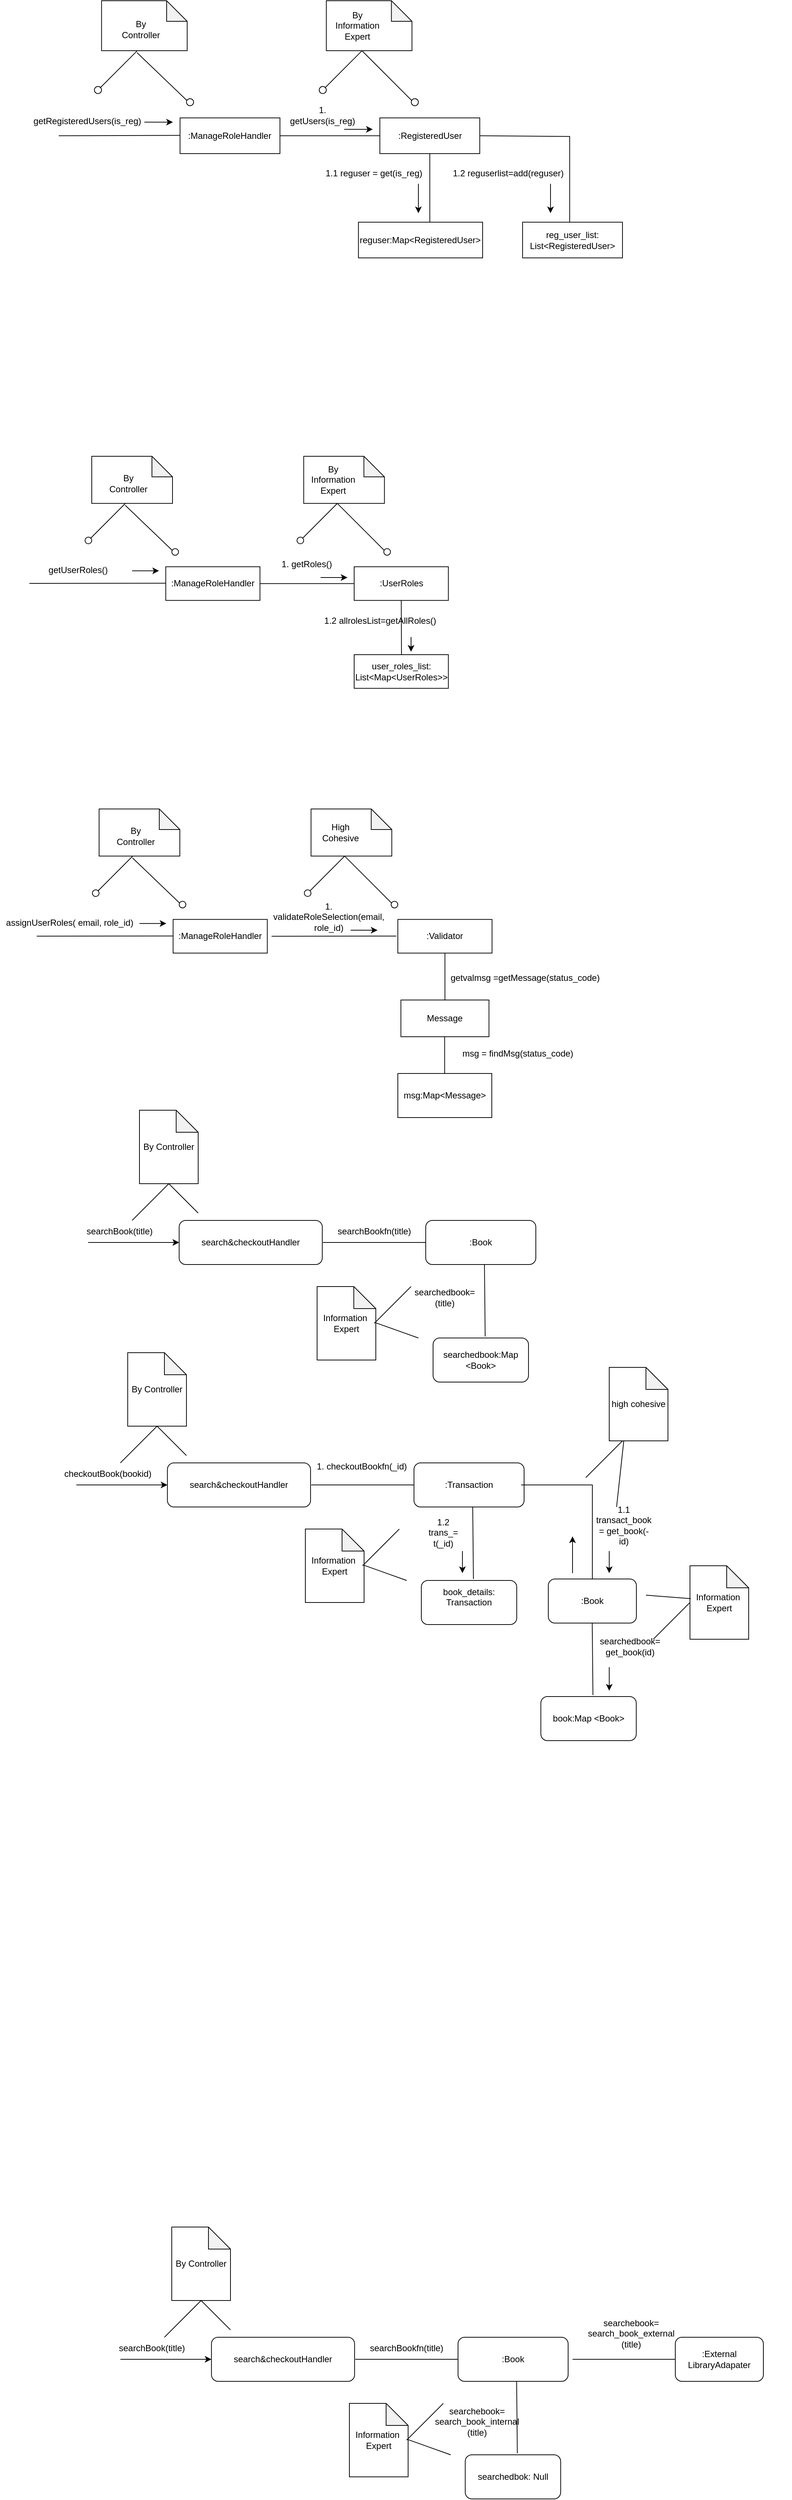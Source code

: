 <mxfile version="24.3.1" type="github">
  <diagram name="Page-1" id="S1XU-4v1I7LBTx95V1RZ">
    <mxGraphModel dx="1718" dy="584" grid="1" gridSize="10" guides="1" tooltips="1" connect="1" arrows="1" fold="1" page="1" pageScale="1" pageWidth="827" pageHeight="1169" math="0" shadow="0">
      <root>
        <mxCell id="0" />
        <mxCell id="1" parent="0" />
        <mxCell id="-aePadAj2sJIH-JEGw9g-31" value="" style="group" parent="1" vertex="1" connectable="0">
          <mxGeometry x="40" y="130" width="768.06" height="350" as="geometry" />
        </mxCell>
        <mxCell id="-aePadAj2sJIH-JEGw9g-1" value=":ManageRoleHandler" style="html=1;whiteSpace=wrap;" parent="-aePadAj2sJIH-JEGw9g-31" vertex="1">
          <mxGeometry x="165.279" y="159.444" width="136.112" height="48.611" as="geometry" />
        </mxCell>
        <mxCell id="-aePadAj2sJIH-JEGw9g-2" value="" style="endArrow=none;html=1;rounded=0;" parent="-aePadAj2sJIH-JEGw9g-31" edge="1">
          <mxGeometry width="50" height="50" relative="1" as="geometry">
            <mxPoint y="183.75" as="sourcePoint" />
            <mxPoint x="165.279" y="183.264" as="targetPoint" />
          </mxGeometry>
        </mxCell>
        <mxCell id="-aePadAj2sJIH-JEGw9g-3" value=":RegisteredUser" style="html=1;whiteSpace=wrap;" parent="-aePadAj2sJIH-JEGw9g-31" vertex="1">
          <mxGeometry x="437.503" y="159.444" width="136.112" height="48.611" as="geometry" />
        </mxCell>
        <mxCell id="-aePadAj2sJIH-JEGw9g-4" value="" style="shape=note;whiteSpace=wrap;html=1;backgroundOutline=1;darkOpacity=0.05;size=28;" parent="-aePadAj2sJIH-JEGw9g-31" vertex="1">
          <mxGeometry x="58.334" width="116.667" height="68.056" as="geometry" />
        </mxCell>
        <mxCell id="-aePadAj2sJIH-JEGw9g-5" value="By Controller" style="text;html=1;align=center;verticalAlign=middle;whiteSpace=wrap;rounded=0;" parent="-aePadAj2sJIH-JEGw9g-31" vertex="1">
          <mxGeometry x="77.778" y="19.444" width="68.056" height="38.889" as="geometry" />
        </mxCell>
        <mxCell id="-aePadAj2sJIH-JEGw9g-6" value="" style="endArrow=none;html=1;rounded=0;" parent="-aePadAj2sJIH-JEGw9g-31" source="-aePadAj2sJIH-JEGw9g-8" edge="1">
          <mxGeometry width="50" height="50" relative="1" as="geometry">
            <mxPoint x="58.334" y="116.667" as="sourcePoint" />
            <mxPoint x="106.945" y="68.056" as="targetPoint" />
          </mxGeometry>
        </mxCell>
        <mxCell id="-aePadAj2sJIH-JEGw9g-7" value="" style="endArrow=none;html=1;rounded=0;exitX=0.414;exitY=1.038;exitDx=0;exitDy=0;exitPerimeter=0;" parent="-aePadAj2sJIH-JEGw9g-31" source="-aePadAj2sJIH-JEGw9g-4" edge="1">
          <mxGeometry width="50" height="50" relative="1" as="geometry">
            <mxPoint x="136.112" y="136.111" as="sourcePoint" />
            <mxPoint x="175.001" y="136.111" as="targetPoint" />
          </mxGeometry>
        </mxCell>
        <mxCell id="-aePadAj2sJIH-JEGw9g-9" value="" style="endArrow=none;html=1;rounded=0;" parent="-aePadAj2sJIH-JEGw9g-31" target="-aePadAj2sJIH-JEGw9g-8" edge="1">
          <mxGeometry width="50" height="50" relative="1" as="geometry">
            <mxPoint x="58.334" y="116.667" as="sourcePoint" />
            <mxPoint x="106.945" y="68.056" as="targetPoint" />
          </mxGeometry>
        </mxCell>
        <mxCell id="-aePadAj2sJIH-JEGw9g-8" value="" style="ellipse;whiteSpace=wrap;html=1;aspect=fixed;" parent="-aePadAj2sJIH-JEGw9g-31" vertex="1">
          <mxGeometry x="48.611" y="116.667" width="9.722" height="9.722" as="geometry" />
        </mxCell>
        <mxCell id="-aePadAj2sJIH-JEGw9g-10" value="" style="ellipse;whiteSpace=wrap;html=1;aspect=fixed;" parent="-aePadAj2sJIH-JEGw9g-31" vertex="1">
          <mxGeometry x="174.029" y="133.194" width="9.722" height="9.722" as="geometry" />
        </mxCell>
        <mxCell id="-aePadAj2sJIH-JEGw9g-11" value="getRegisteredUsers(is_reg)" style="text;html=1;align=center;verticalAlign=middle;whiteSpace=wrap;rounded=0;" parent="-aePadAj2sJIH-JEGw9g-31" vertex="1">
          <mxGeometry x="9.722" y="149.722" width="58.334" height="29.167" as="geometry" />
        </mxCell>
        <mxCell id="-aePadAj2sJIH-JEGw9g-12" value="" style="endArrow=classic;html=1;rounded=0;" parent="-aePadAj2sJIH-JEGw9g-31" edge="1">
          <mxGeometry width="50" height="50" relative="1" as="geometry">
            <mxPoint x="116.667" y="165.278" as="sourcePoint" />
            <mxPoint x="155.556" y="165.278" as="targetPoint" />
          </mxGeometry>
        </mxCell>
        <mxCell id="-aePadAj2sJIH-JEGw9g-13" value="" style="endArrow=none;html=1;rounded=0;" parent="-aePadAj2sJIH-JEGw9g-31" edge="1">
          <mxGeometry width="50" height="50" relative="1" as="geometry">
            <mxPoint x="301.391" y="183.75" as="sourcePoint" />
            <mxPoint x="437.503" y="183.75" as="targetPoint" />
          </mxGeometry>
        </mxCell>
        <mxCell id="-aePadAj2sJIH-JEGw9g-14" value="1. getUsers(is_reg)" style="text;html=1;align=center;verticalAlign=middle;whiteSpace=wrap;rounded=0;" parent="-aePadAj2sJIH-JEGw9g-31" vertex="1">
          <mxGeometry x="311.113" y="142.917" width="97.223" height="26.25" as="geometry" />
        </mxCell>
        <mxCell id="-aePadAj2sJIH-JEGw9g-15" value="" style="endArrow=none;html=1;rounded=0;entryX=0.5;entryY=1;entryDx=0;entryDy=0;" parent="-aePadAj2sJIH-JEGw9g-31" target="-aePadAj2sJIH-JEGw9g-3" edge="1">
          <mxGeometry width="50" height="50" relative="1" as="geometry">
            <mxPoint x="505.558" y="301.389" as="sourcePoint" />
            <mxPoint x="505.558" y="213.889" as="targetPoint" />
          </mxGeometry>
        </mxCell>
        <mxCell id="-aePadAj2sJIH-JEGw9g-16" value="1.1 reguser = get(is_reg)" style="text;html=1;align=center;verticalAlign=middle;whiteSpace=wrap;rounded=0;" parent="-aePadAj2sJIH-JEGw9g-31" vertex="1">
          <mxGeometry x="347.003" y="219.996" width="165.279" height="29.167" as="geometry" />
        </mxCell>
        <mxCell id="-aePadAj2sJIH-JEGw9g-17" value="" style="shape=note;whiteSpace=wrap;html=1;backgroundOutline=1;darkOpacity=0.05;size=28;" parent="-aePadAj2sJIH-JEGw9g-31" vertex="1">
          <mxGeometry x="364.585" width="116.667" height="68.056" as="geometry" />
        </mxCell>
        <mxCell id="-aePadAj2sJIH-JEGw9g-18" value="" style="endArrow=none;html=1;rounded=0;" parent="-aePadAj2sJIH-JEGw9g-31" source="-aePadAj2sJIH-JEGw9g-20" edge="1">
          <mxGeometry width="50" height="50" relative="1" as="geometry">
            <mxPoint x="364.585" y="116.667" as="sourcePoint" />
            <mxPoint x="413.197" y="68.056" as="targetPoint" />
          </mxGeometry>
        </mxCell>
        <mxCell id="-aePadAj2sJIH-JEGw9g-19" value="" style="endArrow=none;html=1;rounded=0;exitX=0.421;exitY=1.008;exitDx=0;exitDy=0;exitPerimeter=0;" parent="-aePadAj2sJIH-JEGw9g-31" source="-aePadAj2sJIH-JEGw9g-17" edge="1">
          <mxGeometry width="50" height="50" relative="1" as="geometry">
            <mxPoint x="442.364" y="136.111" as="sourcePoint" />
            <mxPoint x="481.253" y="136.111" as="targetPoint" />
          </mxGeometry>
        </mxCell>
        <mxCell id="-aePadAj2sJIH-JEGw9g-20" value="" style="ellipse;whiteSpace=wrap;html=1;aspect=fixed;" parent="-aePadAj2sJIH-JEGw9g-31" vertex="1">
          <mxGeometry x="354.863" y="116.667" width="9.722" height="9.722" as="geometry" />
        </mxCell>
        <mxCell id="-aePadAj2sJIH-JEGw9g-21" value="" style="ellipse;whiteSpace=wrap;html=1;aspect=fixed;" parent="-aePadAj2sJIH-JEGw9g-31" vertex="1">
          <mxGeometry x="480.281" y="133.194" width="9.722" height="9.722" as="geometry" />
        </mxCell>
        <mxCell id="-aePadAj2sJIH-JEGw9g-22" value="By Information&lt;div&gt;Expert&lt;/div&gt;" style="text;html=1;align=center;verticalAlign=middle;whiteSpace=wrap;rounded=0;" parent="-aePadAj2sJIH-JEGw9g-31" vertex="1">
          <mxGeometry x="373.335" y="14.583" width="68.056" height="38.889" as="geometry" />
        </mxCell>
        <mxCell id="-aePadAj2sJIH-JEGw9g-23" value="reguser:Map&amp;lt;RegisteredUser&amp;gt;" style="html=1;whiteSpace=wrap;" parent="-aePadAj2sJIH-JEGw9g-31" vertex="1">
          <mxGeometry x="408.336" y="301.389" width="169.168" height="48.611" as="geometry" />
        </mxCell>
        <mxCell id="-aePadAj2sJIH-JEGw9g-25" value="" style="endArrow=classic;html=1;rounded=0;" parent="-aePadAj2sJIH-JEGw9g-31" edge="1">
          <mxGeometry width="50" height="50" relative="1" as="geometry">
            <mxPoint x="388.891" y="175" as="sourcePoint" />
            <mxPoint x="427.78" y="175" as="targetPoint" />
          </mxGeometry>
        </mxCell>
        <mxCell id="-aePadAj2sJIH-JEGw9g-28" value="" style="endArrow=none;html=1;rounded=0;entryX=1;entryY=0.5;entryDx=0;entryDy=0;" parent="-aePadAj2sJIH-JEGw9g-31" target="-aePadAj2sJIH-JEGw9g-3" edge="1">
          <mxGeometry width="50" height="50" relative="1" as="geometry">
            <mxPoint x="696.115" y="301.389" as="sourcePoint" />
            <mxPoint x="696.115" y="208.056" as="targetPoint" />
            <Array as="points">
              <mxPoint x="696.115" y="184.722" />
            </Array>
          </mxGeometry>
        </mxCell>
        <mxCell id="-aePadAj2sJIH-JEGw9g-29" value="reg_user_list: List&amp;lt;RegisteredUser&amp;gt;" style="html=1;whiteSpace=wrap;" parent="-aePadAj2sJIH-JEGw9g-31" vertex="1">
          <mxGeometry x="631.948" y="301.389" width="136.112" height="48.611" as="geometry" />
        </mxCell>
        <mxCell id="-aePadAj2sJIH-JEGw9g-30" value="1.2 reguserlist=add(reguser)" style="text;html=1;align=center;verticalAlign=middle;whiteSpace=wrap;rounded=0;" parent="-aePadAj2sJIH-JEGw9g-31" vertex="1">
          <mxGeometry x="529.995" y="219.996" width="165.279" height="29.167" as="geometry" />
        </mxCell>
        <mxCell id="-aePadAj2sJIH-JEGw9g-33" value="" style="endArrow=classic;html=1;rounded=0;" parent="-aePadAj2sJIH-JEGw9g-31" edge="1">
          <mxGeometry width="50" height="50" relative="1" as="geometry">
            <mxPoint x="670" y="249.16" as="sourcePoint" />
            <mxPoint x="670" y="289.16" as="targetPoint" />
          </mxGeometry>
        </mxCell>
        <mxCell id="-aePadAj2sJIH-JEGw9g-34" value="" style="endArrow=classic;html=1;rounded=0;" parent="-aePadAj2sJIH-JEGw9g-31" edge="1">
          <mxGeometry width="50" height="50" relative="1" as="geometry">
            <mxPoint x="490" y="249.16" as="sourcePoint" />
            <mxPoint x="490" y="289.16" as="targetPoint" />
          </mxGeometry>
        </mxCell>
        <mxCell id="fIvYG_3jWhWfDDmJpI7t-1" value="" style="group" vertex="1" connectable="0" parent="1">
          <mxGeometry x="30" y="750" width="724.17" height="330" as="geometry" />
        </mxCell>
        <mxCell id="fIvYG_3jWhWfDDmJpI7t-3" value="" style="endArrow=none;html=1;rounded=0;" edge="1" parent="fIvYG_3jWhWfDDmJpI7t-1">
          <mxGeometry width="50" height="50" relative="1" as="geometry">
            <mxPoint x="-30" y="173" as="sourcePoint" />
            <mxPoint x="155.834" y="172.792" as="targetPoint" />
          </mxGeometry>
        </mxCell>
        <mxCell id="fIvYG_3jWhWfDDmJpI7t-44" value="" style="group" vertex="1" connectable="0" parent="fIvYG_3jWhWfDDmJpI7t-1">
          <mxGeometry x="9.167" width="531.673" height="315.83" as="geometry" />
        </mxCell>
        <mxCell id="fIvYG_3jWhWfDDmJpI7t-2" value=":ManageRoleHandler" style="html=1;whiteSpace=wrap;" vertex="1" parent="fIvYG_3jWhWfDDmJpI7t-44">
          <mxGeometry x="146.667" y="150.333" width="128.334" height="45.833" as="geometry" />
        </mxCell>
        <mxCell id="fIvYG_3jWhWfDDmJpI7t-4" value=":UserRoles" style="html=1;whiteSpace=wrap;" vertex="1" parent="fIvYG_3jWhWfDDmJpI7t-44">
          <mxGeometry x="403.335" y="150.333" width="128.334" height="45.833" as="geometry" />
        </mxCell>
        <mxCell id="fIvYG_3jWhWfDDmJpI7t-5" value="" style="shape=note;whiteSpace=wrap;html=1;backgroundOutline=1;darkOpacity=0.05;size=28;" vertex="1" parent="fIvYG_3jWhWfDDmJpI7t-44">
          <mxGeometry x="45.834" width="110.001" height="64.167" as="geometry" />
        </mxCell>
        <mxCell id="fIvYG_3jWhWfDDmJpI7t-6" value="By Controller" style="text;html=1;align=center;verticalAlign=middle;whiteSpace=wrap;rounded=0;" vertex="1" parent="fIvYG_3jWhWfDDmJpI7t-44">
          <mxGeometry x="64.167" y="18.333" width="64.167" height="36.667" as="geometry" />
        </mxCell>
        <mxCell id="fIvYG_3jWhWfDDmJpI7t-7" value="" style="endArrow=none;html=1;rounded=0;" edge="1" parent="fIvYG_3jWhWfDDmJpI7t-44" source="fIvYG_3jWhWfDDmJpI7t-10">
          <mxGeometry width="50" height="50" relative="1" as="geometry">
            <mxPoint x="45.834" y="110" as="sourcePoint" />
            <mxPoint x="91.667" y="64.167" as="targetPoint" />
          </mxGeometry>
        </mxCell>
        <mxCell id="fIvYG_3jWhWfDDmJpI7t-8" value="" style="endArrow=none;html=1;rounded=0;exitX=0.414;exitY=1.038;exitDx=0;exitDy=0;exitPerimeter=0;" edge="1" parent="fIvYG_3jWhWfDDmJpI7t-44" source="fIvYG_3jWhWfDDmJpI7t-5">
          <mxGeometry width="50" height="50" relative="1" as="geometry">
            <mxPoint x="119.167" y="128.333" as="sourcePoint" />
            <mxPoint x="155.834" y="128.333" as="targetPoint" />
          </mxGeometry>
        </mxCell>
        <mxCell id="fIvYG_3jWhWfDDmJpI7t-9" value="" style="endArrow=none;html=1;rounded=0;" edge="1" parent="fIvYG_3jWhWfDDmJpI7t-44" target="fIvYG_3jWhWfDDmJpI7t-10">
          <mxGeometry width="50" height="50" relative="1" as="geometry">
            <mxPoint x="45.834" y="110" as="sourcePoint" />
            <mxPoint x="91.667" y="64.167" as="targetPoint" />
          </mxGeometry>
        </mxCell>
        <mxCell id="fIvYG_3jWhWfDDmJpI7t-10" value="" style="ellipse;whiteSpace=wrap;html=1;aspect=fixed;" vertex="1" parent="fIvYG_3jWhWfDDmJpI7t-44">
          <mxGeometry x="36.667" y="110" width="9.167" height="9.167" as="geometry" />
        </mxCell>
        <mxCell id="fIvYG_3jWhWfDDmJpI7t-11" value="" style="ellipse;whiteSpace=wrap;html=1;aspect=fixed;" vertex="1" parent="fIvYG_3jWhWfDDmJpI7t-44">
          <mxGeometry x="154.917" y="125.583" width="9.167" height="9.167" as="geometry" />
        </mxCell>
        <mxCell id="fIvYG_3jWhWfDDmJpI7t-12" value="getUserRoles()" style="text;html=1;align=center;verticalAlign=middle;whiteSpace=wrap;rounded=0;" vertex="1" parent="fIvYG_3jWhWfDDmJpI7t-44">
          <mxGeometry y="141.167" width="55.0" height="27.5" as="geometry" />
        </mxCell>
        <mxCell id="fIvYG_3jWhWfDDmJpI7t-13" value="" style="endArrow=classic;html=1;rounded=0;" edge="1" parent="fIvYG_3jWhWfDDmJpI7t-44">
          <mxGeometry width="50" height="50" relative="1" as="geometry">
            <mxPoint x="100.834" y="155.833" as="sourcePoint" />
            <mxPoint x="137.501" y="155.833" as="targetPoint" />
          </mxGeometry>
        </mxCell>
        <mxCell id="fIvYG_3jWhWfDDmJpI7t-14" value="" style="endArrow=none;html=1;rounded=0;" edge="1" parent="fIvYG_3jWhWfDDmJpI7t-44">
          <mxGeometry width="50" height="50" relative="1" as="geometry">
            <mxPoint x="275.001" y="173.25" as="sourcePoint" />
            <mxPoint x="403.335" y="173.25" as="targetPoint" />
          </mxGeometry>
        </mxCell>
        <mxCell id="fIvYG_3jWhWfDDmJpI7t-15" value="1. getRoles()" style="text;html=1;align=center;verticalAlign=middle;whiteSpace=wrap;rounded=0;" vertex="1" parent="fIvYG_3jWhWfDDmJpI7t-44">
          <mxGeometry x="293.168" y="134.75" width="91.667" height="24.75" as="geometry" />
        </mxCell>
        <mxCell id="fIvYG_3jWhWfDDmJpI7t-18" value="" style="shape=note;whiteSpace=wrap;html=1;backgroundOutline=1;darkOpacity=0.05;size=28;" vertex="1" parent="fIvYG_3jWhWfDDmJpI7t-44">
          <mxGeometry x="334.585" width="110.001" height="64.167" as="geometry" />
        </mxCell>
        <mxCell id="fIvYG_3jWhWfDDmJpI7t-19" value="" style="endArrow=none;html=1;rounded=0;" edge="1" parent="fIvYG_3jWhWfDDmJpI7t-44" source="fIvYG_3jWhWfDDmJpI7t-21">
          <mxGeometry width="50" height="50" relative="1" as="geometry">
            <mxPoint x="334.585" y="110" as="sourcePoint" />
            <mxPoint x="380.418" y="64.167" as="targetPoint" />
          </mxGeometry>
        </mxCell>
        <mxCell id="fIvYG_3jWhWfDDmJpI7t-20" value="" style="endArrow=none;html=1;rounded=0;exitX=0.421;exitY=1.008;exitDx=0;exitDy=0;exitPerimeter=0;" edge="1" parent="fIvYG_3jWhWfDDmJpI7t-44" source="fIvYG_3jWhWfDDmJpI7t-18">
          <mxGeometry width="50" height="50" relative="1" as="geometry">
            <mxPoint x="407.919" y="128.333" as="sourcePoint" />
            <mxPoint x="444.585" y="128.333" as="targetPoint" />
          </mxGeometry>
        </mxCell>
        <mxCell id="fIvYG_3jWhWfDDmJpI7t-21" value="" style="ellipse;whiteSpace=wrap;html=1;aspect=fixed;" vertex="1" parent="fIvYG_3jWhWfDDmJpI7t-44">
          <mxGeometry x="325.418" y="110" width="9.167" height="9.167" as="geometry" />
        </mxCell>
        <mxCell id="fIvYG_3jWhWfDDmJpI7t-22" value="" style="ellipse;whiteSpace=wrap;html=1;aspect=fixed;" vertex="1" parent="fIvYG_3jWhWfDDmJpI7t-44">
          <mxGeometry x="443.669" y="125.583" width="9.167" height="9.167" as="geometry" />
        </mxCell>
        <mxCell id="fIvYG_3jWhWfDDmJpI7t-23" value="By Information&lt;div&gt;Expert&lt;/div&gt;" style="text;html=1;align=center;verticalAlign=middle;whiteSpace=wrap;rounded=0;" vertex="1" parent="fIvYG_3jWhWfDDmJpI7t-44">
          <mxGeometry x="342.835" y="13.75" width="64.167" height="36.667" as="geometry" />
        </mxCell>
        <mxCell id="fIvYG_3jWhWfDDmJpI7t-25" value="" style="endArrow=classic;html=1;rounded=0;" edge="1" parent="fIvYG_3jWhWfDDmJpI7t-44">
          <mxGeometry width="50" height="50" relative="1" as="geometry">
            <mxPoint x="357.502" y="165" as="sourcePoint" />
            <mxPoint x="394.168" y="165" as="targetPoint" />
          </mxGeometry>
        </mxCell>
        <mxCell id="fIvYG_3jWhWfDDmJpI7t-27" value="user_roles_list: List&amp;lt;Map&amp;lt;UserRoles&amp;gt;&amp;gt;" style="html=1;whiteSpace=wrap;" vertex="1" parent="fIvYG_3jWhWfDDmJpI7t-44">
          <mxGeometry x="403.339" y="269.997" width="128.334" height="45.833" as="geometry" />
        </mxCell>
        <mxCell id="fIvYG_3jWhWfDDmJpI7t-28" value="1.2 allrolesList=getAllRoles()" style="text;html=1;align=center;verticalAlign=middle;whiteSpace=wrap;rounded=0;" vertex="1" parent="fIvYG_3jWhWfDDmJpI7t-44">
          <mxGeometry x="360.833" y="210.004" width="155.834" height="27.5" as="geometry" />
        </mxCell>
        <mxCell id="fIvYG_3jWhWfDDmJpI7t-39" value="" style="endArrow=none;html=1;rounded=0;entryX=0.5;entryY=1;entryDx=0;entryDy=0;" edge="1" parent="fIvYG_3jWhWfDDmJpI7t-44" target="fIvYG_3jWhWfDDmJpI7t-4">
          <mxGeometry width="50" height="50" relative="1" as="geometry">
            <mxPoint x="467.833" y="270" as="sourcePoint" />
            <mxPoint x="470.833" y="200" as="targetPoint" />
          </mxGeometry>
        </mxCell>
        <mxCell id="fIvYG_3jWhWfDDmJpI7t-40" value="" style="endArrow=classic;html=1;rounded=0;" edge="1" parent="fIvYG_3jWhWfDDmJpI7t-44">
          <mxGeometry width="50" height="50" relative="1" as="geometry">
            <mxPoint x="480.833" y="246" as="sourcePoint" />
            <mxPoint x="480.833" y="266" as="targetPoint" />
          </mxGeometry>
        </mxCell>
        <mxCell id="fIvYG_3jWhWfDDmJpI7t-45" value=":ManageRoleHandler" style="html=1;whiteSpace=wrap;" vertex="1" parent="1">
          <mxGeometry x="195.834" y="1380.333" width="128.334" height="45.833" as="geometry" />
        </mxCell>
        <mxCell id="fIvYG_3jWhWfDDmJpI7t-46" value=":Validator" style="html=1;whiteSpace=wrap;" vertex="1" parent="1">
          <mxGeometry x="502.002" y="1380.333" width="128.334" height="45.833" as="geometry" />
        </mxCell>
        <mxCell id="fIvYG_3jWhWfDDmJpI7t-47" value="" style="shape=note;whiteSpace=wrap;html=1;backgroundOutline=1;darkOpacity=0.05;size=28;" vertex="1" parent="1">
          <mxGeometry x="95.0" y="1230" width="110.001" height="64.167" as="geometry" />
        </mxCell>
        <mxCell id="fIvYG_3jWhWfDDmJpI7t-48" value="By Controller" style="text;html=1;align=center;verticalAlign=middle;whiteSpace=wrap;rounded=0;" vertex="1" parent="1">
          <mxGeometry x="113.334" y="1248.333" width="64.167" height="36.667" as="geometry" />
        </mxCell>
        <mxCell id="fIvYG_3jWhWfDDmJpI7t-49" value="" style="endArrow=none;html=1;rounded=0;" edge="1" parent="1" source="fIvYG_3jWhWfDDmJpI7t-52">
          <mxGeometry width="50" height="50" relative="1" as="geometry">
            <mxPoint x="95.0" y="1340" as="sourcePoint" />
            <mxPoint x="140.834" y="1294.167" as="targetPoint" />
          </mxGeometry>
        </mxCell>
        <mxCell id="fIvYG_3jWhWfDDmJpI7t-50" value="" style="endArrow=none;html=1;rounded=0;exitX=0.414;exitY=1.038;exitDx=0;exitDy=0;exitPerimeter=0;" edge="1" parent="1" source="fIvYG_3jWhWfDDmJpI7t-47">
          <mxGeometry width="50" height="50" relative="1" as="geometry">
            <mxPoint x="168.334" y="1358.333" as="sourcePoint" />
            <mxPoint x="205.001" y="1358.333" as="targetPoint" />
          </mxGeometry>
        </mxCell>
        <mxCell id="fIvYG_3jWhWfDDmJpI7t-51" value="" style="endArrow=none;html=1;rounded=0;" edge="1" parent="1" target="fIvYG_3jWhWfDDmJpI7t-52">
          <mxGeometry width="50" height="50" relative="1" as="geometry">
            <mxPoint x="95.0" y="1340" as="sourcePoint" />
            <mxPoint x="140.834" y="1294.167" as="targetPoint" />
          </mxGeometry>
        </mxCell>
        <mxCell id="fIvYG_3jWhWfDDmJpI7t-52" value="" style="ellipse;whiteSpace=wrap;html=1;aspect=fixed;" vertex="1" parent="1">
          <mxGeometry x="85.834" y="1340" width="9.167" height="9.167" as="geometry" />
        </mxCell>
        <mxCell id="fIvYG_3jWhWfDDmJpI7t-53" value="" style="ellipse;whiteSpace=wrap;html=1;aspect=fixed;" vertex="1" parent="1">
          <mxGeometry x="204.084" y="1355.583" width="9.167" height="9.167" as="geometry" />
        </mxCell>
        <mxCell id="fIvYG_3jWhWfDDmJpI7t-54" value="assignUserRoles( email, role_id)" style="text;html=1;align=center;verticalAlign=middle;whiteSpace=wrap;rounded=0;" vertex="1" parent="1">
          <mxGeometry x="-40" y="1371.17" width="190" height="27.5" as="geometry" />
        </mxCell>
        <mxCell id="fIvYG_3jWhWfDDmJpI7t-55" value="" style="endArrow=classic;html=1;rounded=0;" edge="1" parent="1">
          <mxGeometry width="50" height="50" relative="1" as="geometry">
            <mxPoint x="150.001" y="1385.833" as="sourcePoint" />
            <mxPoint x="186.667" y="1385.833" as="targetPoint" />
          </mxGeometry>
        </mxCell>
        <mxCell id="fIvYG_3jWhWfDDmJpI7t-56" value="" style="endArrow=none;html=1;rounded=0;" edge="1" parent="1">
          <mxGeometry width="50" height="50" relative="1" as="geometry">
            <mxPoint x="329.998" y="1403.25" as="sourcePoint" />
            <mxPoint x="500" y="1403" as="targetPoint" />
          </mxGeometry>
        </mxCell>
        <mxCell id="fIvYG_3jWhWfDDmJpI7t-57" value="1. validateRoleSelection(email, role_id&lt;span style=&quot;background-color: initial;&quot;&gt;)&lt;/span&gt;" style="text;html=1;align=center;verticalAlign=middle;whiteSpace=wrap;rounded=0;" vertex="1" parent="1">
          <mxGeometry x="362.335" y="1364.75" width="91.667" height="24.75" as="geometry" />
        </mxCell>
        <mxCell id="fIvYG_3jWhWfDDmJpI7t-58" value="" style="shape=note;whiteSpace=wrap;html=1;backgroundOutline=1;darkOpacity=0.05;size=28;" vertex="1" parent="1">
          <mxGeometry x="383.752" y="1230" width="110.001" height="64.167" as="geometry" />
        </mxCell>
        <mxCell id="fIvYG_3jWhWfDDmJpI7t-59" value="" style="endArrow=none;html=1;rounded=0;" edge="1" parent="1" source="fIvYG_3jWhWfDDmJpI7t-61">
          <mxGeometry width="50" height="50" relative="1" as="geometry">
            <mxPoint x="383.752" y="1340" as="sourcePoint" />
            <mxPoint x="429.585" y="1294.167" as="targetPoint" />
          </mxGeometry>
        </mxCell>
        <mxCell id="fIvYG_3jWhWfDDmJpI7t-60" value="" style="endArrow=none;html=1;rounded=0;exitX=0.421;exitY=1.008;exitDx=0;exitDy=0;exitPerimeter=0;" edge="1" parent="1" source="fIvYG_3jWhWfDDmJpI7t-58">
          <mxGeometry width="50" height="50" relative="1" as="geometry">
            <mxPoint x="457.085" y="1358.333" as="sourcePoint" />
            <mxPoint x="493.752" y="1358.333" as="targetPoint" />
          </mxGeometry>
        </mxCell>
        <mxCell id="fIvYG_3jWhWfDDmJpI7t-61" value="" style="ellipse;whiteSpace=wrap;html=1;aspect=fixed;" vertex="1" parent="1">
          <mxGeometry x="374.585" y="1340" width="9.167" height="9.167" as="geometry" />
        </mxCell>
        <mxCell id="fIvYG_3jWhWfDDmJpI7t-62" value="" style="ellipse;whiteSpace=wrap;html=1;aspect=fixed;" vertex="1" parent="1">
          <mxGeometry x="492.835" y="1355.583" width="9.167" height="9.167" as="geometry" />
        </mxCell>
        <mxCell id="fIvYG_3jWhWfDDmJpI7t-63" value="High Cohesive" style="text;html=1;align=center;verticalAlign=middle;whiteSpace=wrap;rounded=0;" vertex="1" parent="1">
          <mxGeometry x="392.002" y="1243.75" width="64.167" height="36.667" as="geometry" />
        </mxCell>
        <mxCell id="fIvYG_3jWhWfDDmJpI7t-64" value="" style="endArrow=classic;html=1;rounded=0;" edge="1" parent="1">
          <mxGeometry width="50" height="50" relative="1" as="geometry">
            <mxPoint x="437.668" y="1395" as="sourcePoint" />
            <mxPoint x="474.335" y="1395" as="targetPoint" />
          </mxGeometry>
        </mxCell>
        <mxCell id="fIvYG_3jWhWfDDmJpI7t-69" value="" style="endArrow=none;html=1;rounded=0;" edge="1" parent="1">
          <mxGeometry width="50" height="50" relative="1" as="geometry">
            <mxPoint x="10" y="1403.07" as="sourcePoint" />
            <mxPoint x="195.834" y="1402.862" as="targetPoint" />
          </mxGeometry>
        </mxCell>
        <mxCell id="fIvYG_3jWhWfDDmJpI7t-90" value="" style="group" vertex="1" connectable="0" parent="1">
          <mxGeometry x="76" y="1640" width="614" height="370" as="geometry" />
        </mxCell>
        <mxCell id="fIvYG_3jWhWfDDmJpI7t-73" value="search&amp;amp;checkoutHandler" style="rounded=1;whiteSpace=wrap;html=1;" vertex="1" parent="fIvYG_3jWhWfDDmJpI7t-90">
          <mxGeometry x="128.08" y="150" width="195" height="60" as="geometry" />
        </mxCell>
        <mxCell id="fIvYG_3jWhWfDDmJpI7t-74" value="" style="endArrow=classic;html=1;rounded=0;entryX=0;entryY=0.5;entryDx=0;entryDy=0;" edge="1" parent="fIvYG_3jWhWfDDmJpI7t-90" target="fIvYG_3jWhWfDDmJpI7t-73">
          <mxGeometry width="50" height="50" relative="1" as="geometry">
            <mxPoint x="4" y="180" as="sourcePoint" />
            <mxPoint x="54" y="150" as="targetPoint" />
          </mxGeometry>
        </mxCell>
        <mxCell id="fIvYG_3jWhWfDDmJpI7t-75" value="searchBook(title)" style="text;html=1;align=center;verticalAlign=middle;whiteSpace=wrap;rounded=0;" vertex="1" parent="fIvYG_3jWhWfDDmJpI7t-90">
          <mxGeometry y="150" width="94" height="30" as="geometry" />
        </mxCell>
        <mxCell id="fIvYG_3jWhWfDDmJpI7t-76" value="By Controller" style="shape=note;whiteSpace=wrap;html=1;backgroundOutline=1;darkOpacity=0.05;" vertex="1" parent="fIvYG_3jWhWfDDmJpI7t-90">
          <mxGeometry x="74" width="80" height="100" as="geometry" />
        </mxCell>
        <mxCell id="fIvYG_3jWhWfDDmJpI7t-78" value="" style="endArrow=none;html=1;rounded=0;" edge="1" parent="fIvYG_3jWhWfDDmJpI7t-90">
          <mxGeometry width="50" height="50" relative="1" as="geometry">
            <mxPoint x="324" y="180" as="sourcePoint" />
            <mxPoint x="464" y="180" as="targetPoint" />
          </mxGeometry>
        </mxCell>
        <mxCell id="fIvYG_3jWhWfDDmJpI7t-79" value="searchBookfn(title)" style="text;html=1;align=center;verticalAlign=middle;whiteSpace=wrap;rounded=0;" vertex="1" parent="fIvYG_3jWhWfDDmJpI7t-90">
          <mxGeometry x="364" y="150" width="60" height="30" as="geometry" />
        </mxCell>
        <mxCell id="fIvYG_3jWhWfDDmJpI7t-80" value="" style="endArrow=none;html=1;rounded=0;" edge="1" parent="fIvYG_3jWhWfDDmJpI7t-90">
          <mxGeometry width="50" height="50" relative="1" as="geometry">
            <mxPoint x="64" y="150" as="sourcePoint" />
            <mxPoint x="114" y="100" as="targetPoint" />
          </mxGeometry>
        </mxCell>
        <mxCell id="fIvYG_3jWhWfDDmJpI7t-81" value="" style="endArrow=none;html=1;rounded=0;" edge="1" parent="fIvYG_3jWhWfDDmJpI7t-90">
          <mxGeometry width="50" height="50" relative="1" as="geometry">
            <mxPoint x="114" y="100" as="sourcePoint" />
            <mxPoint x="154" y="140" as="targetPoint" />
          </mxGeometry>
        </mxCell>
        <mxCell id="fIvYG_3jWhWfDDmJpI7t-82" value=":Book" style="rounded=1;whiteSpace=wrap;html=1;" vertex="1" parent="fIvYG_3jWhWfDDmJpI7t-90">
          <mxGeometry x="464" y="150" width="150" height="60" as="geometry" />
        </mxCell>
        <mxCell id="fIvYG_3jWhWfDDmJpI7t-87" value="Information&amp;nbsp;&lt;div&gt;Expert&lt;/div&gt;" style="shape=note;whiteSpace=wrap;html=1;backgroundOutline=1;darkOpacity=0.05;" vertex="1" parent="fIvYG_3jWhWfDDmJpI7t-90">
          <mxGeometry x="316" y="240" width="80" height="100" as="geometry" />
        </mxCell>
        <mxCell id="fIvYG_3jWhWfDDmJpI7t-88" value="" style="endArrow=none;html=1;rounded=0;" edge="1" parent="fIvYG_3jWhWfDDmJpI7t-90">
          <mxGeometry width="50" height="50" relative="1" as="geometry">
            <mxPoint x="394" y="290" as="sourcePoint" />
            <mxPoint x="444" y="240" as="targetPoint" />
          </mxGeometry>
        </mxCell>
        <mxCell id="fIvYG_3jWhWfDDmJpI7t-89" value="" style="endArrow=none;html=1;rounded=0;exitX=0.977;exitY=0.487;exitDx=0;exitDy=0;exitPerimeter=0;" edge="1" parent="fIvYG_3jWhWfDDmJpI7t-90" source="fIvYG_3jWhWfDDmJpI7t-87">
          <mxGeometry width="50" height="50" relative="1" as="geometry">
            <mxPoint x="404" y="300" as="sourcePoint" />
            <mxPoint x="454" y="310" as="targetPoint" />
          </mxGeometry>
        </mxCell>
        <mxCell id="fIvYG_3jWhWfDDmJpI7t-116" value="" style="group" vertex="1" connectable="0" parent="fIvYG_3jWhWfDDmJpI7t-90">
          <mxGeometry x="460.17" y="210" width="143.83" height="160" as="geometry" />
        </mxCell>
        <mxCell id="fIvYG_3jWhWfDDmJpI7t-84" value="searchedbook:Map &amp;lt;Book&amp;gt;" style="rounded=1;whiteSpace=wrap;html=1;" vertex="1" parent="fIvYG_3jWhWfDDmJpI7t-116">
          <mxGeometry x="13.83" y="100" width="130" height="60" as="geometry" />
        </mxCell>
        <mxCell id="fIvYG_3jWhWfDDmJpI7t-85" value="" style="endArrow=none;html=1;rounded=0;exitX=0.546;exitY=-0.033;exitDx=0;exitDy=0;exitPerimeter=0;" edge="1" parent="fIvYG_3jWhWfDDmJpI7t-116" source="fIvYG_3jWhWfDDmJpI7t-84">
          <mxGeometry width="50" height="50" relative="1" as="geometry">
            <mxPoint x="33.83" y="50" as="sourcePoint" />
            <mxPoint x="83.83" as="targetPoint" />
          </mxGeometry>
        </mxCell>
        <mxCell id="fIvYG_3jWhWfDDmJpI7t-86" value="searchedbook= (title)" style="text;html=1;align=center;verticalAlign=middle;whiteSpace=wrap;rounded=0;" vertex="1" parent="fIvYG_3jWhWfDDmJpI7t-116">
          <mxGeometry y="30" width="60" height="30" as="geometry" />
        </mxCell>
        <mxCell id="fIvYG_3jWhWfDDmJpI7t-91" value="search&amp;amp;checkoutHandler" style="rounded=1;whiteSpace=wrap;html=1;" vertex="1" parent="1">
          <mxGeometry x="188.08" y="2120" width="195" height="60" as="geometry" />
        </mxCell>
        <mxCell id="fIvYG_3jWhWfDDmJpI7t-92" value="" style="endArrow=classic;html=1;rounded=0;entryX=0;entryY=0.5;entryDx=0;entryDy=0;" edge="1" parent="1" target="fIvYG_3jWhWfDDmJpI7t-91">
          <mxGeometry width="50" height="50" relative="1" as="geometry">
            <mxPoint x="64" y="2150" as="sourcePoint" />
            <mxPoint x="114" y="2120" as="targetPoint" />
          </mxGeometry>
        </mxCell>
        <mxCell id="fIvYG_3jWhWfDDmJpI7t-93" value="checkoutBook(bookid)" style="text;html=1;align=center;verticalAlign=middle;whiteSpace=wrap;rounded=0;" vertex="1" parent="1">
          <mxGeometry x="60" y="2120" width="94" height="30" as="geometry" />
        </mxCell>
        <mxCell id="fIvYG_3jWhWfDDmJpI7t-94" value="By Controller" style="shape=note;whiteSpace=wrap;html=1;backgroundOutline=1;darkOpacity=0.05;" vertex="1" parent="1">
          <mxGeometry x="134" y="1970" width="80" height="100" as="geometry" />
        </mxCell>
        <mxCell id="fIvYG_3jWhWfDDmJpI7t-95" value="" style="endArrow=none;html=1;rounded=0;" edge="1" parent="1">
          <mxGeometry width="50" height="50" relative="1" as="geometry">
            <mxPoint x="384" y="2150" as="sourcePoint" />
            <mxPoint x="524" y="2150" as="targetPoint" />
          </mxGeometry>
        </mxCell>
        <mxCell id="fIvYG_3jWhWfDDmJpI7t-96" value="1. checkoutBookfn(_id)" style="text;html=1;align=center;verticalAlign=middle;whiteSpace=wrap;rounded=0;" vertex="1" parent="1">
          <mxGeometry x="350" y="2110" width="206" height="30" as="geometry" />
        </mxCell>
        <mxCell id="fIvYG_3jWhWfDDmJpI7t-97" value="" style="endArrow=none;html=1;rounded=0;" edge="1" parent="1">
          <mxGeometry width="50" height="50" relative="1" as="geometry">
            <mxPoint x="124" y="2120" as="sourcePoint" />
            <mxPoint x="174" y="2070" as="targetPoint" />
          </mxGeometry>
        </mxCell>
        <mxCell id="fIvYG_3jWhWfDDmJpI7t-98" value="" style="endArrow=none;html=1;rounded=0;" edge="1" parent="1">
          <mxGeometry width="50" height="50" relative="1" as="geometry">
            <mxPoint x="174" y="2070" as="sourcePoint" />
            <mxPoint x="214" y="2110" as="targetPoint" />
          </mxGeometry>
        </mxCell>
        <mxCell id="fIvYG_3jWhWfDDmJpI7t-99" value=":Transaction" style="rounded=1;whiteSpace=wrap;html=1;" vertex="1" parent="1">
          <mxGeometry x="524" y="2120" width="150" height="60" as="geometry" />
        </mxCell>
        <mxCell id="fIvYG_3jWhWfDDmJpI7t-100" value="book_details: Transaction&lt;div&gt;&lt;br&gt;&lt;/div&gt;" style="rounded=1;whiteSpace=wrap;html=1;" vertex="1" parent="1">
          <mxGeometry x="534" y="2280" width="130" height="60" as="geometry" />
        </mxCell>
        <mxCell id="fIvYG_3jWhWfDDmJpI7t-101" value="" style="endArrow=none;html=1;rounded=0;exitX=0.546;exitY=-0.033;exitDx=0;exitDy=0;exitPerimeter=0;" edge="1" parent="1" source="fIvYG_3jWhWfDDmJpI7t-100">
          <mxGeometry width="50" height="50" relative="1" as="geometry">
            <mxPoint x="554" y="2230" as="sourcePoint" />
            <mxPoint x="604" y="2180" as="targetPoint" />
          </mxGeometry>
        </mxCell>
        <mxCell id="fIvYG_3jWhWfDDmJpI7t-102" value="1.2 trans_= t(_id)" style="text;html=1;align=center;verticalAlign=middle;whiteSpace=wrap;rounded=0;" vertex="1" parent="1">
          <mxGeometry x="534" y="2200" width="60" height="30" as="geometry" />
        </mxCell>
        <mxCell id="fIvYG_3jWhWfDDmJpI7t-108" value=":Book" style="rounded=1;whiteSpace=wrap;html=1;" vertex="1" parent="1">
          <mxGeometry x="707" y="2278" width="120" height="60" as="geometry" />
        </mxCell>
        <mxCell id="fIvYG_3jWhWfDDmJpI7t-109" value="" style="endArrow=none;html=1;rounded=0;entryX=0.5;entryY=0;entryDx=0;entryDy=0;" edge="1" parent="1" target="fIvYG_3jWhWfDDmJpI7t-108">
          <mxGeometry width="50" height="50" relative="1" as="geometry">
            <mxPoint x="670" y="2150" as="sourcePoint" />
            <mxPoint x="720" y="2100" as="targetPoint" />
            <Array as="points">
              <mxPoint x="767" y="2150" />
            </Array>
          </mxGeometry>
        </mxCell>
        <mxCell id="fIvYG_3jWhWfDDmJpI7t-110" value="1.1 transact_book = get_book(-id)" style="text;html=1;align=center;verticalAlign=middle;whiteSpace=wrap;rounded=0;" vertex="1" parent="1">
          <mxGeometry x="770" y="2190" width="80" height="30" as="geometry" />
        </mxCell>
        <mxCell id="fIvYG_3jWhWfDDmJpI7t-112" value="high cohesive" style="shape=note;whiteSpace=wrap;html=1;backgroundOutline=1;darkOpacity=0.05;" vertex="1" parent="1">
          <mxGeometry x="790" y="1990" width="80" height="100" as="geometry" />
        </mxCell>
        <mxCell id="fIvYG_3jWhWfDDmJpI7t-113" value="" style="endArrow=classic;html=1;rounded=0;" edge="1" parent="1">
          <mxGeometry width="50" height="50" relative="1" as="geometry">
            <mxPoint x="790" y="2240" as="sourcePoint" />
            <mxPoint x="790" y="2270" as="targetPoint" />
          </mxGeometry>
        </mxCell>
        <mxCell id="fIvYG_3jWhWfDDmJpI7t-114" value="" style="endArrow=classic;html=1;rounded=0;" edge="1" parent="1">
          <mxGeometry width="50" height="50" relative="1" as="geometry">
            <mxPoint x="740" y="2270" as="sourcePoint" />
            <mxPoint x="740" y="2220" as="targetPoint" />
          </mxGeometry>
        </mxCell>
        <mxCell id="fIvYG_3jWhWfDDmJpI7t-115" value="" style="endArrow=classic;html=1;rounded=0;" edge="1" parent="1">
          <mxGeometry width="50" height="50" relative="1" as="geometry">
            <mxPoint x="590" y="2240" as="sourcePoint" />
            <mxPoint x="590" y="2270" as="targetPoint" />
          </mxGeometry>
        </mxCell>
        <mxCell id="fIvYG_3jWhWfDDmJpI7t-117" value="" style="group" vertex="1" connectable="0" parent="1">
          <mxGeometry x="683" y="2338" width="210" height="160" as="geometry" />
        </mxCell>
        <mxCell id="fIvYG_3jWhWfDDmJpI7t-118" value="book:Map &amp;lt;Book&amp;gt;" style="rounded=1;whiteSpace=wrap;html=1;" vertex="1" parent="fIvYG_3jWhWfDDmJpI7t-117">
          <mxGeometry x="13.83" y="100" width="130" height="60" as="geometry" />
        </mxCell>
        <mxCell id="fIvYG_3jWhWfDDmJpI7t-119" value="" style="endArrow=none;html=1;rounded=0;exitX=0.546;exitY=-0.033;exitDx=0;exitDy=0;exitPerimeter=0;" edge="1" parent="fIvYG_3jWhWfDDmJpI7t-117" source="fIvYG_3jWhWfDDmJpI7t-118">
          <mxGeometry width="50" height="50" relative="1" as="geometry">
            <mxPoint x="33.83" y="50" as="sourcePoint" />
            <mxPoint x="83.83" as="targetPoint" />
          </mxGeometry>
        </mxCell>
        <mxCell id="fIvYG_3jWhWfDDmJpI7t-120" value="searchedbook= get_book(id)" style="text;html=1;align=center;verticalAlign=middle;whiteSpace=wrap;rounded=0;" vertex="1" parent="fIvYG_3jWhWfDDmJpI7t-117">
          <mxGeometry x="74" y="18" width="123" height="28" as="geometry" />
        </mxCell>
        <mxCell id="fIvYG_3jWhWfDDmJpI7t-132" value="" style="endArrow=classic;html=1;rounded=0;" edge="1" parent="fIvYG_3jWhWfDDmJpI7t-117">
          <mxGeometry width="50" height="50" relative="1" as="geometry">
            <mxPoint x="107" y="60" as="sourcePoint" />
            <mxPoint x="107" y="92" as="targetPoint" />
          </mxGeometry>
        </mxCell>
        <mxCell id="fIvYG_3jWhWfDDmJpI7t-122" value="" style="group" vertex="1" connectable="0" parent="1">
          <mxGeometry x="376" y="2210" width="138" height="100" as="geometry" />
        </mxCell>
        <mxCell id="fIvYG_3jWhWfDDmJpI7t-103" value="Information&amp;nbsp;&lt;div&gt;Expert&lt;/div&gt;" style="shape=note;whiteSpace=wrap;html=1;backgroundOutline=1;darkOpacity=0.05;" vertex="1" parent="fIvYG_3jWhWfDDmJpI7t-122">
          <mxGeometry width="80" height="100" as="geometry" />
        </mxCell>
        <mxCell id="fIvYG_3jWhWfDDmJpI7t-104" value="" style="endArrow=none;html=1;rounded=0;" edge="1" parent="fIvYG_3jWhWfDDmJpI7t-122">
          <mxGeometry width="50" height="50" relative="1" as="geometry">
            <mxPoint x="78" y="50" as="sourcePoint" />
            <mxPoint x="128" as="targetPoint" />
          </mxGeometry>
        </mxCell>
        <mxCell id="fIvYG_3jWhWfDDmJpI7t-105" value="" style="endArrow=none;html=1;rounded=0;exitX=0.977;exitY=0.487;exitDx=0;exitDy=0;exitPerimeter=0;" edge="1" parent="fIvYG_3jWhWfDDmJpI7t-122" source="fIvYG_3jWhWfDDmJpI7t-103">
          <mxGeometry width="50" height="50" relative="1" as="geometry">
            <mxPoint x="88" y="60" as="sourcePoint" />
            <mxPoint x="138" y="70" as="targetPoint" />
          </mxGeometry>
        </mxCell>
        <mxCell id="fIvYG_3jWhWfDDmJpI7t-123" value="" style="group" vertex="1" connectable="0" parent="1">
          <mxGeometry x="900" y="2260" width="138" height="100" as="geometry" />
        </mxCell>
        <mxCell id="fIvYG_3jWhWfDDmJpI7t-124" value="Information&amp;nbsp;&lt;div&gt;Expert&lt;/div&gt;" style="shape=note;whiteSpace=wrap;html=1;backgroundOutline=1;darkOpacity=0.05;" vertex="1" parent="fIvYG_3jWhWfDDmJpI7t-123">
          <mxGeometry width="80" height="100" as="geometry" />
        </mxCell>
        <mxCell id="fIvYG_3jWhWfDDmJpI7t-127" value="" style="endArrow=none;html=1;rounded=0;entryX=0.013;entryY=0.447;entryDx=0;entryDy=0;entryPerimeter=0;" edge="1" parent="1" target="fIvYG_3jWhWfDDmJpI7t-124">
          <mxGeometry width="50" height="50" relative="1" as="geometry">
            <mxPoint x="840" y="2300" as="sourcePoint" />
            <mxPoint x="900" y="2270" as="targetPoint" />
          </mxGeometry>
        </mxCell>
        <mxCell id="fIvYG_3jWhWfDDmJpI7t-128" value="" style="endArrow=none;html=1;rounded=0;" edge="1" parent="1">
          <mxGeometry width="50" height="50" relative="1" as="geometry">
            <mxPoint x="850" y="2360" as="sourcePoint" />
            <mxPoint x="900" y="2310" as="targetPoint" />
          </mxGeometry>
        </mxCell>
        <mxCell id="fIvYG_3jWhWfDDmJpI7t-133" value="" style="endArrow=none;html=1;rounded=0;" edge="1" parent="1">
          <mxGeometry width="50" height="50" relative="1" as="geometry">
            <mxPoint x="758.06" y="2140" as="sourcePoint" />
            <mxPoint x="808.06" y="2090" as="targetPoint" />
          </mxGeometry>
        </mxCell>
        <mxCell id="fIvYG_3jWhWfDDmJpI7t-134" value="" style="endArrow=none;html=1;rounded=0;entryX=0.248;entryY=0.999;entryDx=0;entryDy=0;entryPerimeter=0;" edge="1" parent="1" target="fIvYG_3jWhWfDDmJpI7t-112">
          <mxGeometry width="50" height="50" relative="1" as="geometry">
            <mxPoint x="800" y="2180" as="sourcePoint" />
            <mxPoint x="818.06" y="2100" as="targetPoint" />
          </mxGeometry>
        </mxCell>
        <mxCell id="fIvYG_3jWhWfDDmJpI7t-179" value="" style="group" vertex="1" connectable="0" parent="1">
          <mxGeometry x="120" y="3160" width="614" height="370" as="geometry" />
        </mxCell>
        <mxCell id="fIvYG_3jWhWfDDmJpI7t-180" value="search&amp;amp;checkoutHandler" style="rounded=1;whiteSpace=wrap;html=1;" vertex="1" parent="fIvYG_3jWhWfDDmJpI7t-179">
          <mxGeometry x="128.08" y="150" width="195" height="60" as="geometry" />
        </mxCell>
        <mxCell id="fIvYG_3jWhWfDDmJpI7t-181" value="" style="endArrow=classic;html=1;rounded=0;entryX=0;entryY=0.5;entryDx=0;entryDy=0;" edge="1" parent="fIvYG_3jWhWfDDmJpI7t-179" target="fIvYG_3jWhWfDDmJpI7t-180">
          <mxGeometry width="50" height="50" relative="1" as="geometry">
            <mxPoint x="4" y="180" as="sourcePoint" />
            <mxPoint x="54" y="150" as="targetPoint" />
          </mxGeometry>
        </mxCell>
        <mxCell id="fIvYG_3jWhWfDDmJpI7t-182" value="searchBook(title)" style="text;html=1;align=center;verticalAlign=middle;whiteSpace=wrap;rounded=0;" vertex="1" parent="fIvYG_3jWhWfDDmJpI7t-179">
          <mxGeometry y="150" width="94" height="30" as="geometry" />
        </mxCell>
        <mxCell id="fIvYG_3jWhWfDDmJpI7t-183" value="By Controller" style="shape=note;whiteSpace=wrap;html=1;backgroundOutline=1;darkOpacity=0.05;" vertex="1" parent="fIvYG_3jWhWfDDmJpI7t-179">
          <mxGeometry x="74" width="80" height="100" as="geometry" />
        </mxCell>
        <mxCell id="fIvYG_3jWhWfDDmJpI7t-184" value="" style="endArrow=none;html=1;rounded=0;" edge="1" parent="fIvYG_3jWhWfDDmJpI7t-179">
          <mxGeometry width="50" height="50" relative="1" as="geometry">
            <mxPoint x="324" y="180" as="sourcePoint" />
            <mxPoint x="464" y="180" as="targetPoint" />
          </mxGeometry>
        </mxCell>
        <mxCell id="fIvYG_3jWhWfDDmJpI7t-185" value="searchBookfn(title)" style="text;html=1;align=center;verticalAlign=middle;whiteSpace=wrap;rounded=0;" vertex="1" parent="fIvYG_3jWhWfDDmJpI7t-179">
          <mxGeometry x="364" y="150" width="60" height="30" as="geometry" />
        </mxCell>
        <mxCell id="fIvYG_3jWhWfDDmJpI7t-186" value="" style="endArrow=none;html=1;rounded=0;" edge="1" parent="fIvYG_3jWhWfDDmJpI7t-179">
          <mxGeometry width="50" height="50" relative="1" as="geometry">
            <mxPoint x="64" y="150" as="sourcePoint" />
            <mxPoint x="114" y="100" as="targetPoint" />
          </mxGeometry>
        </mxCell>
        <mxCell id="fIvYG_3jWhWfDDmJpI7t-187" value="" style="endArrow=none;html=1;rounded=0;" edge="1" parent="fIvYG_3jWhWfDDmJpI7t-179">
          <mxGeometry width="50" height="50" relative="1" as="geometry">
            <mxPoint x="114" y="100" as="sourcePoint" />
            <mxPoint x="154" y="140" as="targetPoint" />
          </mxGeometry>
        </mxCell>
        <mxCell id="fIvYG_3jWhWfDDmJpI7t-188" value=":Book" style="rounded=1;whiteSpace=wrap;html=1;" vertex="1" parent="fIvYG_3jWhWfDDmJpI7t-179">
          <mxGeometry x="464" y="150" width="150" height="60" as="geometry" />
        </mxCell>
        <mxCell id="fIvYG_3jWhWfDDmJpI7t-189" value="Information&amp;nbsp;&lt;div&gt;Expert&lt;/div&gt;" style="shape=note;whiteSpace=wrap;html=1;backgroundOutline=1;darkOpacity=0.05;" vertex="1" parent="fIvYG_3jWhWfDDmJpI7t-179">
          <mxGeometry x="316" y="240" width="80" height="100" as="geometry" />
        </mxCell>
        <mxCell id="fIvYG_3jWhWfDDmJpI7t-190" value="" style="endArrow=none;html=1;rounded=0;" edge="1" parent="fIvYG_3jWhWfDDmJpI7t-179">
          <mxGeometry width="50" height="50" relative="1" as="geometry">
            <mxPoint x="394" y="290" as="sourcePoint" />
            <mxPoint x="444" y="240" as="targetPoint" />
          </mxGeometry>
        </mxCell>
        <mxCell id="fIvYG_3jWhWfDDmJpI7t-191" value="" style="endArrow=none;html=1;rounded=0;exitX=0.977;exitY=0.487;exitDx=0;exitDy=0;exitPerimeter=0;" edge="1" parent="fIvYG_3jWhWfDDmJpI7t-179" source="fIvYG_3jWhWfDDmJpI7t-189">
          <mxGeometry width="50" height="50" relative="1" as="geometry">
            <mxPoint x="404" y="300" as="sourcePoint" />
            <mxPoint x="454" y="310" as="targetPoint" />
          </mxGeometry>
        </mxCell>
        <mxCell id="fIvYG_3jWhWfDDmJpI7t-193" value="searchedbok: Null" style="rounded=1;whiteSpace=wrap;html=1;" vertex="1" parent="fIvYG_3jWhWfDDmJpI7t-179">
          <mxGeometry x="473.83" y="310" width="130" height="60" as="geometry" />
        </mxCell>
        <mxCell id="fIvYG_3jWhWfDDmJpI7t-194" value="" style="endArrow=none;html=1;rounded=0;exitX=0.546;exitY=-0.033;exitDx=0;exitDy=0;exitPerimeter=0;" edge="1" parent="fIvYG_3jWhWfDDmJpI7t-179" source="fIvYG_3jWhWfDDmJpI7t-193">
          <mxGeometry width="50" height="50" relative="1" as="geometry">
            <mxPoint x="493.83" y="260" as="sourcePoint" />
            <mxPoint x="543.83" y="210" as="targetPoint" />
          </mxGeometry>
        </mxCell>
        <mxCell id="fIvYG_3jWhWfDDmJpI7t-195" value="searchebook= search_book_internal&lt;div&gt;(title)&lt;/div&gt;" style="text;html=1;align=center;verticalAlign=middle;whiteSpace=wrap;rounded=0;" vertex="1" parent="fIvYG_3jWhWfDDmJpI7t-179">
          <mxGeometry x="460" y="250" width="60" height="30" as="geometry" />
        </mxCell>
        <mxCell id="fIvYG_3jWhWfDDmJpI7t-196" value=":External LibraryAdapater" style="rounded=1;whiteSpace=wrap;html=1;" vertex="1" parent="1">
          <mxGeometry x="880" y="3310" width="120" height="60" as="geometry" />
        </mxCell>
        <mxCell id="fIvYG_3jWhWfDDmJpI7t-197" value="" style="endArrow=none;html=1;rounded=0;entryX=0;entryY=0.5;entryDx=0;entryDy=0;" edge="1" parent="1" target="fIvYG_3jWhWfDDmJpI7t-196">
          <mxGeometry width="50" height="50" relative="1" as="geometry">
            <mxPoint x="740" y="3340" as="sourcePoint" />
            <mxPoint x="790" y="3290" as="targetPoint" />
          </mxGeometry>
        </mxCell>
        <mxCell id="fIvYG_3jWhWfDDmJpI7t-199" value="searchebook= search_book_external&lt;div&gt;(title)&lt;/div&gt;" style="text;html=1;align=center;verticalAlign=middle;whiteSpace=wrap;rounded=0;" vertex="1" parent="1">
          <mxGeometry x="770" y="3290" width="100" height="30" as="geometry" />
        </mxCell>
        <mxCell id="fIvYG_3jWhWfDDmJpI7t-202" value="Message" style="rounded=0;whiteSpace=wrap;html=1;" vertex="1" parent="1">
          <mxGeometry x="506.17" y="1490" width="120" height="50" as="geometry" />
        </mxCell>
        <mxCell id="fIvYG_3jWhWfDDmJpI7t-203" value="" style="endArrow=none;html=1;rounded=0;exitX=0.5;exitY=0;exitDx=0;exitDy=0;entryX=0.5;entryY=1;entryDx=0;entryDy=0;" edge="1" parent="1" source="fIvYG_3jWhWfDDmJpI7t-202" target="fIvYG_3jWhWfDDmJpI7t-46">
          <mxGeometry width="50" height="50" relative="1" as="geometry">
            <mxPoint x="520" y="1470" as="sourcePoint" />
            <mxPoint x="580" y="1430" as="targetPoint" />
          </mxGeometry>
        </mxCell>
        <mxCell id="fIvYG_3jWhWfDDmJpI7t-204" value="getvalmsg =getMessage(status_code&lt;span style=&quot;background-color: initial;&quot;&gt;)&lt;/span&gt;" style="text;html=1;align=center;verticalAlign=middle;resizable=0;points=[];autosize=1;strokeColor=none;fillColor=none;" vertex="1" parent="1">
          <mxGeometry x="560" y="1445" width="230" height="30" as="geometry" />
        </mxCell>
        <mxCell id="fIvYG_3jWhWfDDmJpI7t-218" value="" style="endArrow=none;html=1;rounded=0;" edge="1" parent="1">
          <mxGeometry width="50" height="50" relative="1" as="geometry">
            <mxPoint x="565.77" y="1590" as="sourcePoint" />
            <mxPoint x="565.77" y="1540" as="targetPoint" />
          </mxGeometry>
        </mxCell>
        <mxCell id="fIvYG_3jWhWfDDmJpI7t-219" value="msg:Map&amp;lt;Message&amp;gt;" style="rounded=0;whiteSpace=wrap;html=1;" vertex="1" parent="1">
          <mxGeometry x="502" y="1590" width="128" height="60" as="geometry" />
        </mxCell>
        <mxCell id="fIvYG_3jWhWfDDmJpI7t-220" value="msg = findMsg(status_code)" style="text;html=1;align=center;verticalAlign=middle;resizable=0;points=[];autosize=1;strokeColor=none;fillColor=none;" vertex="1" parent="1">
          <mxGeometry x="580" y="1548" width="170" height="30" as="geometry" />
        </mxCell>
      </root>
    </mxGraphModel>
  </diagram>
</mxfile>
